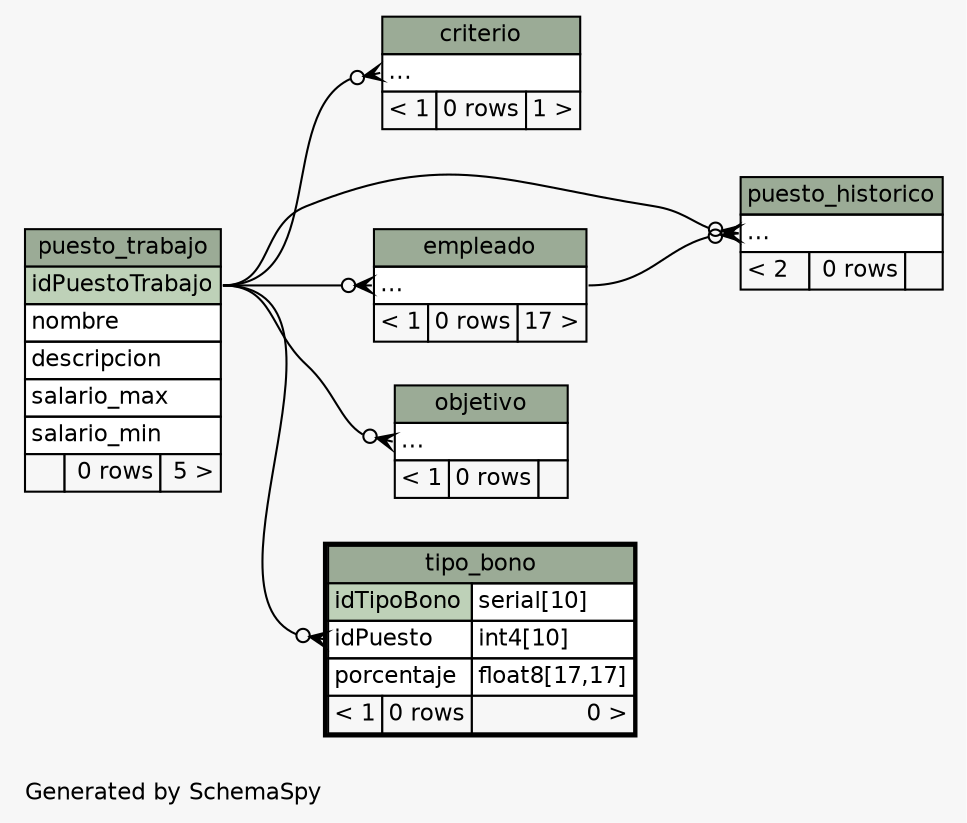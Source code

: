 // dot 2.26.3 on Linux 3.2.0-4-686-pae
// SchemaSpy rev 590
digraph "twoDegreesRelationshipsDiagram" {
  graph [
    rankdir="RL"
    bgcolor="#f7f7f7"
    label="\nGenerated by SchemaSpy"
    labeljust="l"
    nodesep="0.18"
    ranksep="0.46"
    fontname="Helvetica"
    fontsize="11"
  ];
  node [
    fontname="Helvetica"
    fontsize="11"
    shape="plaintext"
  ];
  edge [
    arrowsize="0.8"
  ];
  "criterio":"elipses":w -> "puesto_trabajo":"idPuestoTrabajo":e [arrowhead=none dir=back arrowtail=crowodot];
  "empleado":"elipses":w -> "puesto_trabajo":"idPuestoTrabajo":e [arrowhead=none dir=back arrowtail=crowodot];
  "objetivo":"elipses":w -> "puesto_trabajo":"idPuestoTrabajo":e [arrowhead=none dir=back arrowtail=crowodot];
  "puesto_historico":"elipses":w -> "empleado":"elipses":e [arrowhead=none dir=back arrowtail=crowodot];
  "puesto_historico":"elipses":w -> "puesto_trabajo":"idPuestoTrabajo":e [arrowhead=none dir=back arrowtail=crowodot];
  "tipo_bono":"idPuesto":w -> "puesto_trabajo":"idPuestoTrabajo":e [arrowhead=none dir=back arrowtail=crowodot];
  "criterio" [
    label=<
    <TABLE BORDER="0" CELLBORDER="1" CELLSPACING="0" BGCOLOR="#ffffff">
      <TR><TD COLSPAN="3" BGCOLOR="#9bab96" ALIGN="CENTER">criterio</TD></TR>
      <TR><TD PORT="elipses" COLSPAN="3" ALIGN="LEFT">...</TD></TR>
      <TR><TD ALIGN="LEFT" BGCOLOR="#f7f7f7">&lt; 1</TD><TD ALIGN="RIGHT" BGCOLOR="#f7f7f7">0 rows</TD><TD ALIGN="RIGHT" BGCOLOR="#f7f7f7">1 &gt;</TD></TR>
    </TABLE>>
    URL="criterio.html"
    tooltip="criterio"
  ];
  "empleado" [
    label=<
    <TABLE BORDER="0" CELLBORDER="1" CELLSPACING="0" BGCOLOR="#ffffff">
      <TR><TD COLSPAN="3" BGCOLOR="#9bab96" ALIGN="CENTER">empleado</TD></TR>
      <TR><TD PORT="elipses" COLSPAN="3" ALIGN="LEFT">...</TD></TR>
      <TR><TD ALIGN="LEFT" BGCOLOR="#f7f7f7">&lt; 1</TD><TD ALIGN="RIGHT" BGCOLOR="#f7f7f7">0 rows</TD><TD ALIGN="RIGHT" BGCOLOR="#f7f7f7">17 &gt;</TD></TR>
    </TABLE>>
    URL="empleado.html"
    tooltip="empleado"
  ];
  "objetivo" [
    label=<
    <TABLE BORDER="0" CELLBORDER="1" CELLSPACING="0" BGCOLOR="#ffffff">
      <TR><TD COLSPAN="3" BGCOLOR="#9bab96" ALIGN="CENTER">objetivo</TD></TR>
      <TR><TD PORT="elipses" COLSPAN="3" ALIGN="LEFT">...</TD></TR>
      <TR><TD ALIGN="LEFT" BGCOLOR="#f7f7f7">&lt; 1</TD><TD ALIGN="RIGHT" BGCOLOR="#f7f7f7">0 rows</TD><TD ALIGN="RIGHT" BGCOLOR="#f7f7f7">  </TD></TR>
    </TABLE>>
    URL="objetivo.html"
    tooltip="objetivo"
  ];
  "puesto_historico" [
    label=<
    <TABLE BORDER="0" CELLBORDER="1" CELLSPACING="0" BGCOLOR="#ffffff">
      <TR><TD COLSPAN="3" BGCOLOR="#9bab96" ALIGN="CENTER">puesto_historico</TD></TR>
      <TR><TD PORT="elipses" COLSPAN="3" ALIGN="LEFT">...</TD></TR>
      <TR><TD ALIGN="LEFT" BGCOLOR="#f7f7f7">&lt; 2</TD><TD ALIGN="RIGHT" BGCOLOR="#f7f7f7">0 rows</TD><TD ALIGN="RIGHT" BGCOLOR="#f7f7f7">  </TD></TR>
    </TABLE>>
    URL="puesto_historico.html"
    tooltip="puesto_historico"
  ];
  "puesto_trabajo" [
    label=<
    <TABLE BORDER="0" CELLBORDER="1" CELLSPACING="0" BGCOLOR="#ffffff">
      <TR><TD COLSPAN="3" BGCOLOR="#9bab96" ALIGN="CENTER">puesto_trabajo</TD></TR>
      <TR><TD PORT="idPuestoTrabajo" COLSPAN="3" BGCOLOR="#bed1b8" ALIGN="LEFT">idPuestoTrabajo</TD></TR>
      <TR><TD PORT="nombre" COLSPAN="3" ALIGN="LEFT">nombre</TD></TR>
      <TR><TD PORT="descripcion" COLSPAN="3" ALIGN="LEFT">descripcion</TD></TR>
      <TR><TD PORT="salario_max" COLSPAN="3" ALIGN="LEFT">salario_max</TD></TR>
      <TR><TD PORT="salario_min" COLSPAN="3" ALIGN="LEFT">salario_min</TD></TR>
      <TR><TD ALIGN="LEFT" BGCOLOR="#f7f7f7">  </TD><TD ALIGN="RIGHT" BGCOLOR="#f7f7f7">0 rows</TD><TD ALIGN="RIGHT" BGCOLOR="#f7f7f7">5 &gt;</TD></TR>
    </TABLE>>
    URL="puesto_trabajo.html"
    tooltip="puesto_trabajo"
  ];
  "tipo_bono" [
    label=<
    <TABLE BORDER="2" CELLBORDER="1" CELLSPACING="0" BGCOLOR="#ffffff">
      <TR><TD COLSPAN="3" BGCOLOR="#9bab96" ALIGN="CENTER">tipo_bono</TD></TR>
      <TR><TD PORT="idTipoBono" COLSPAN="2" BGCOLOR="#bed1b8" ALIGN="LEFT">idTipoBono</TD><TD PORT="idTipoBono.type" ALIGN="LEFT">serial[10]</TD></TR>
      <TR><TD PORT="idPuesto" COLSPAN="2" ALIGN="LEFT">idPuesto</TD><TD PORT="idPuesto.type" ALIGN="LEFT">int4[10]</TD></TR>
      <TR><TD PORT="porcentaje" COLSPAN="2" ALIGN="LEFT">porcentaje</TD><TD PORT="porcentaje.type" ALIGN="LEFT">float8[17,17]</TD></TR>
      <TR><TD ALIGN="LEFT" BGCOLOR="#f7f7f7">&lt; 1</TD><TD ALIGN="RIGHT" BGCOLOR="#f7f7f7">0 rows</TD><TD ALIGN="RIGHT" BGCOLOR="#f7f7f7">0 &gt;</TD></TR>
    </TABLE>>
    URL="tipo_bono.html"
    tooltip="tipo_bono"
  ];
}
